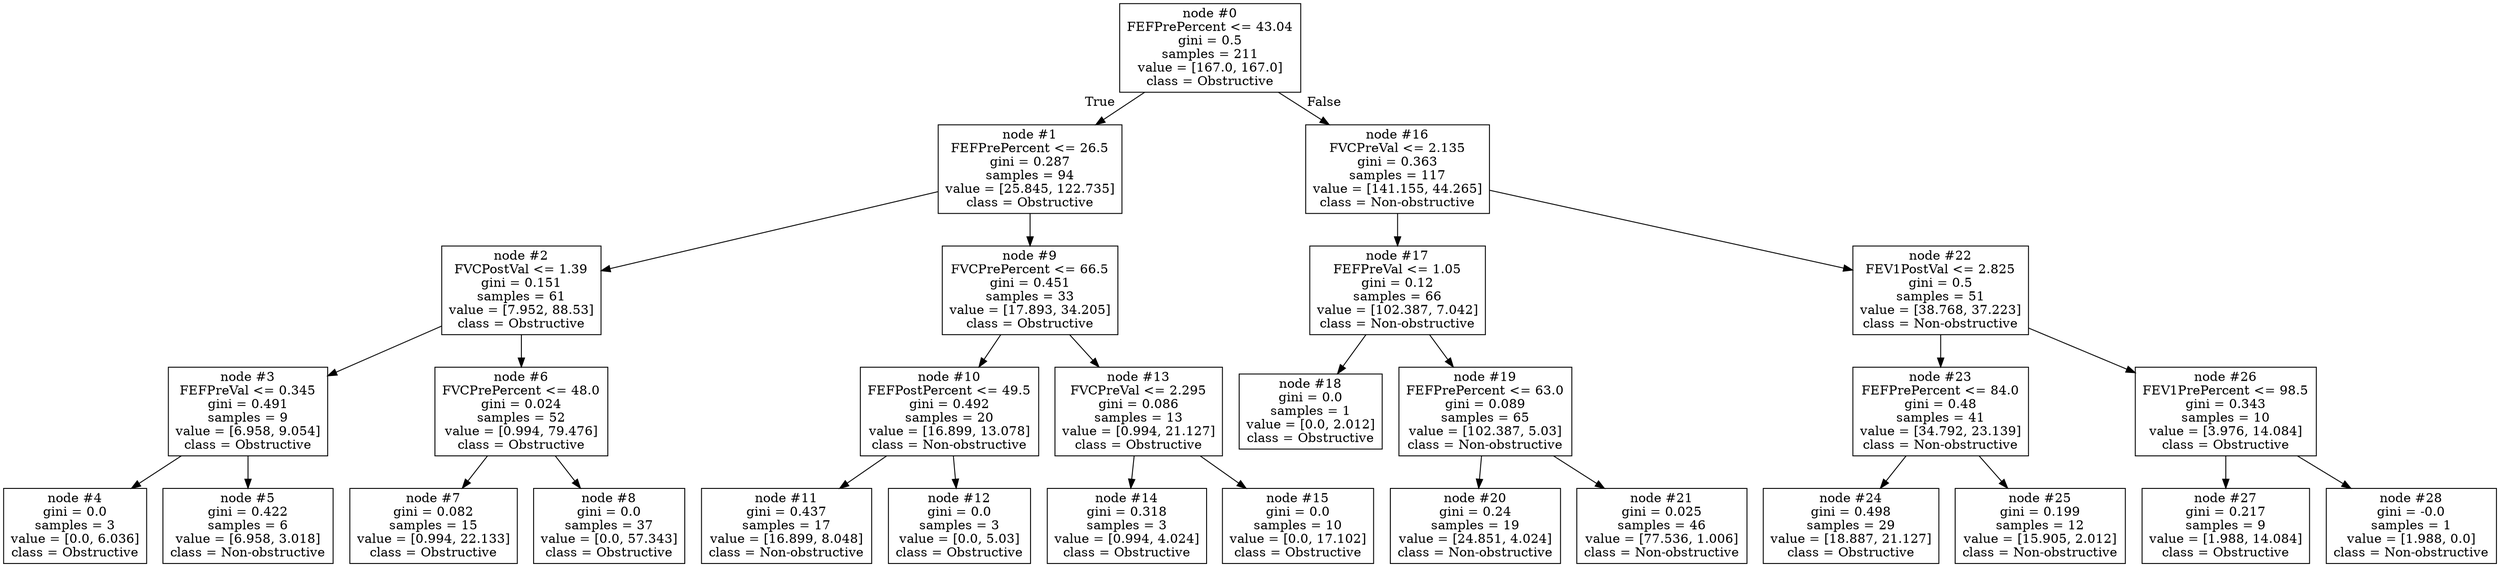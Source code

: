 digraph Tree {
node [shape=box] ;
0 [label="node #0\nFEFPrePercent <= 43.04\ngini = 0.5\nsamples = 211\nvalue = [167.0, 167.0]\nclass = Obstructive"] ;
1 [label="node #1\nFEFPrePercent <= 26.5\ngini = 0.287\nsamples = 94\nvalue = [25.845, 122.735]\nclass = Obstructive"] ;
0 -> 1 [labeldistance=2.5, labelangle=45, headlabel="True"] ;
2 [label="node #2\nFVCPostVal <= 1.39\ngini = 0.151\nsamples = 61\nvalue = [7.952, 88.53]\nclass = Obstructive"] ;
1 -> 2 ;
3 [label="node #3\nFEFPreVal <= 0.345\ngini = 0.491\nsamples = 9\nvalue = [6.958, 9.054]\nclass = Obstructive"] ;
2 -> 3 ;
4 [label="node #4\ngini = 0.0\nsamples = 3\nvalue = [0.0, 6.036]\nclass = Obstructive"] ;
3 -> 4 ;
5 [label="node #5\ngini = 0.422\nsamples = 6\nvalue = [6.958, 3.018]\nclass = Non-obstructive"] ;
3 -> 5 ;
6 [label="node #6\nFVCPrePercent <= 48.0\ngini = 0.024\nsamples = 52\nvalue = [0.994, 79.476]\nclass = Obstructive"] ;
2 -> 6 ;
7 [label="node #7\ngini = 0.082\nsamples = 15\nvalue = [0.994, 22.133]\nclass = Obstructive"] ;
6 -> 7 ;
8 [label="node #8\ngini = 0.0\nsamples = 37\nvalue = [0.0, 57.343]\nclass = Obstructive"] ;
6 -> 8 ;
9 [label="node #9\nFVCPrePercent <= 66.5\ngini = 0.451\nsamples = 33\nvalue = [17.893, 34.205]\nclass = Obstructive"] ;
1 -> 9 ;
10 [label="node #10\nFEFPostPercent <= 49.5\ngini = 0.492\nsamples = 20\nvalue = [16.899, 13.078]\nclass = Non-obstructive"] ;
9 -> 10 ;
11 [label="node #11\ngini = 0.437\nsamples = 17\nvalue = [16.899, 8.048]\nclass = Non-obstructive"] ;
10 -> 11 ;
12 [label="node #12\ngini = 0.0\nsamples = 3\nvalue = [0.0, 5.03]\nclass = Obstructive"] ;
10 -> 12 ;
13 [label="node #13\nFVCPreVal <= 2.295\ngini = 0.086\nsamples = 13\nvalue = [0.994, 21.127]\nclass = Obstructive"] ;
9 -> 13 ;
14 [label="node #14\ngini = 0.318\nsamples = 3\nvalue = [0.994, 4.024]\nclass = Obstructive"] ;
13 -> 14 ;
15 [label="node #15\ngini = 0.0\nsamples = 10\nvalue = [0.0, 17.102]\nclass = Obstructive"] ;
13 -> 15 ;
16 [label="node #16\nFVCPreVal <= 2.135\ngini = 0.363\nsamples = 117\nvalue = [141.155, 44.265]\nclass = Non-obstructive"] ;
0 -> 16 [labeldistance=2.5, labelangle=-45, headlabel="False"] ;
17 [label="node #17\nFEFPreVal <= 1.05\ngini = 0.12\nsamples = 66\nvalue = [102.387, 7.042]\nclass = Non-obstructive"] ;
16 -> 17 ;
18 [label="node #18\ngini = 0.0\nsamples = 1\nvalue = [0.0, 2.012]\nclass = Obstructive"] ;
17 -> 18 ;
19 [label="node #19\nFEFPrePercent <= 63.0\ngini = 0.089\nsamples = 65\nvalue = [102.387, 5.03]\nclass = Non-obstructive"] ;
17 -> 19 ;
20 [label="node #20\ngini = 0.24\nsamples = 19\nvalue = [24.851, 4.024]\nclass = Non-obstructive"] ;
19 -> 20 ;
21 [label="node #21\ngini = 0.025\nsamples = 46\nvalue = [77.536, 1.006]\nclass = Non-obstructive"] ;
19 -> 21 ;
22 [label="node #22\nFEV1PostVal <= 2.825\ngini = 0.5\nsamples = 51\nvalue = [38.768, 37.223]\nclass = Non-obstructive"] ;
16 -> 22 ;
23 [label="node #23\nFEFPrePercent <= 84.0\ngini = 0.48\nsamples = 41\nvalue = [34.792, 23.139]\nclass = Non-obstructive"] ;
22 -> 23 ;
24 [label="node #24\ngini = 0.498\nsamples = 29\nvalue = [18.887, 21.127]\nclass = Obstructive"] ;
23 -> 24 ;
25 [label="node #25\ngini = 0.199\nsamples = 12\nvalue = [15.905, 2.012]\nclass = Non-obstructive"] ;
23 -> 25 ;
26 [label="node #26\nFEV1PrePercent <= 98.5\ngini = 0.343\nsamples = 10\nvalue = [3.976, 14.084]\nclass = Obstructive"] ;
22 -> 26 ;
27 [label="node #27\ngini = 0.217\nsamples = 9\nvalue = [1.988, 14.084]\nclass = Obstructive"] ;
26 -> 27 ;
28 [label="node #28\ngini = -0.0\nsamples = 1\nvalue = [1.988, 0.0]\nclass = Non-obstructive"] ;
26 -> 28 ;
}
